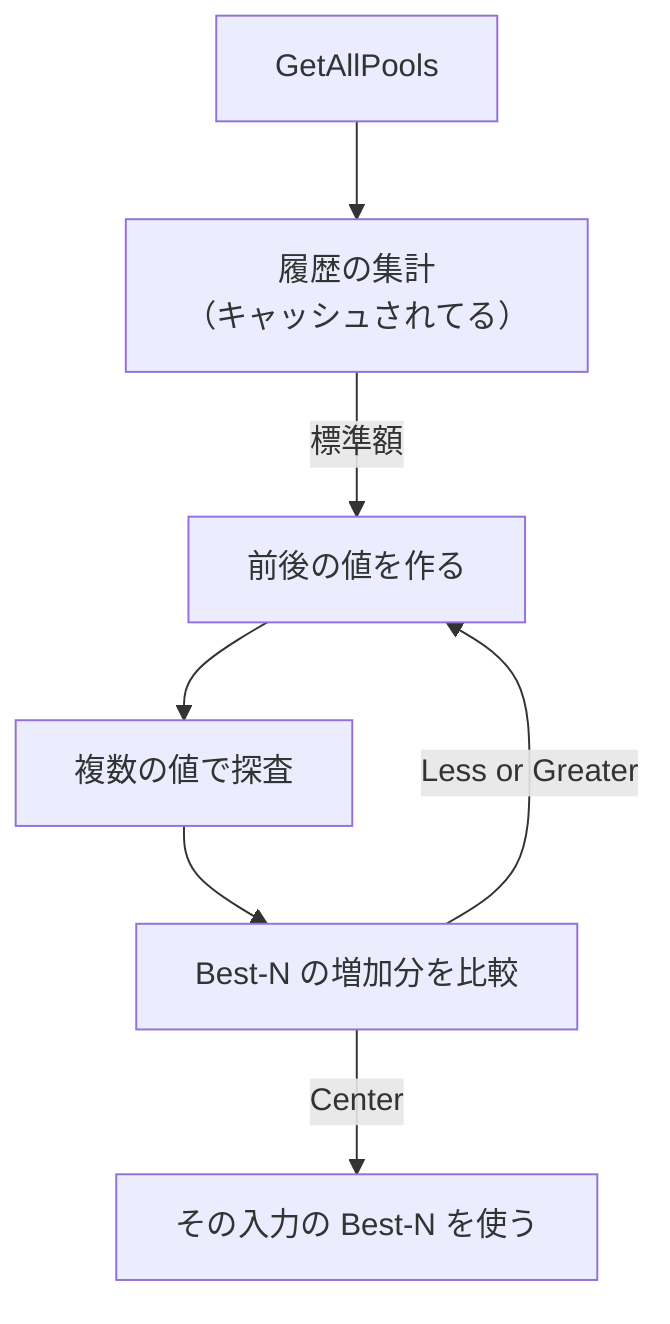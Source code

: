 graph TD
    GetAllPools --> StatsHistory["履歴の集計\n（キャッシュされてる）"]
    StatsHistory -->|標準額| ArrangeValue[前後の値を作る]
    ArrangeValue --> FindWays[複数の値で探査]
    FindWays --> CompareReturns[Best-N の増加分を比較]
    CompareReturns -->|Center| PickBests[その入力の Best-N を使う]
    CompareReturns -->|Less or Greater| ArrangeValue